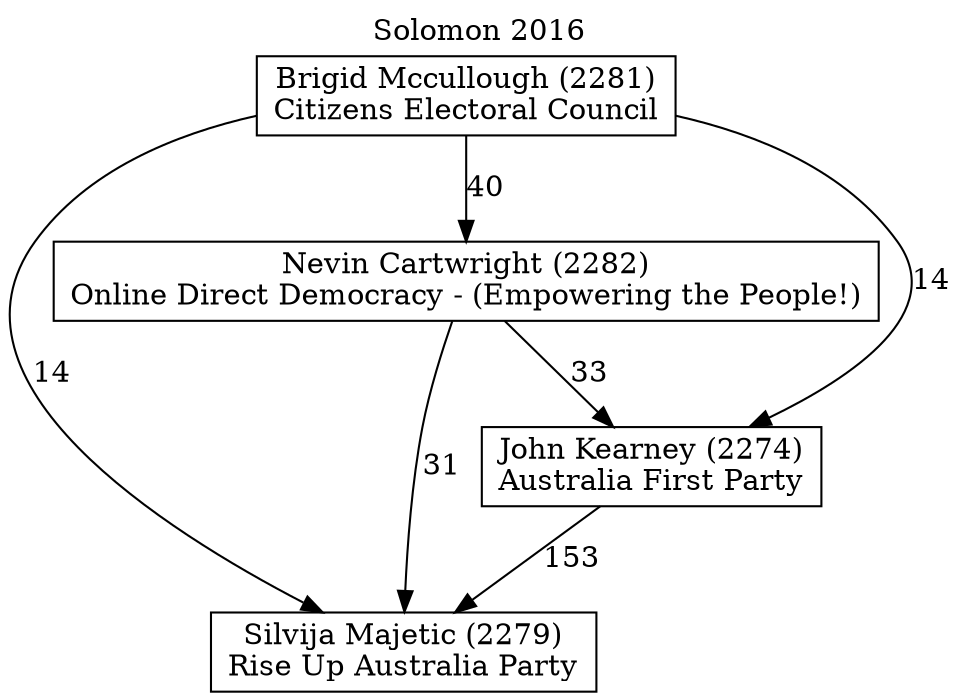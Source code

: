 // House preference flow
digraph "Silvija Majetic (2279)_Solomon_2016" {
	graph [label="Solomon 2016" labelloc=t mclimit=10]
	node [shape=box]
	"Silvija Majetic (2279)" [label="Silvija Majetic (2279)
Rise Up Australia Party"]
	"Brigid Mccullough (2281)" [label="Brigid Mccullough (2281)
Citizens Electoral Council"]
	"Nevin Cartwright (2282)" [label="Nevin Cartwright (2282)
Online Direct Democracy - (Empowering the People!)"]
	"John Kearney (2274)" [label="John Kearney (2274)
Australia First Party"]
	"John Kearney (2274)" -> "Silvija Majetic (2279)" [label=153]
	"Nevin Cartwright (2282)" -> "Silvija Majetic (2279)" [label=31]
	"Nevin Cartwright (2282)" -> "John Kearney (2274)" [label=33]
	"Brigid Mccullough (2281)" -> "Silvija Majetic (2279)" [label=14]
	"Brigid Mccullough (2281)" -> "John Kearney (2274)" [label=14]
	"Brigid Mccullough (2281)" -> "Nevin Cartwright (2282)" [label=40]
}
